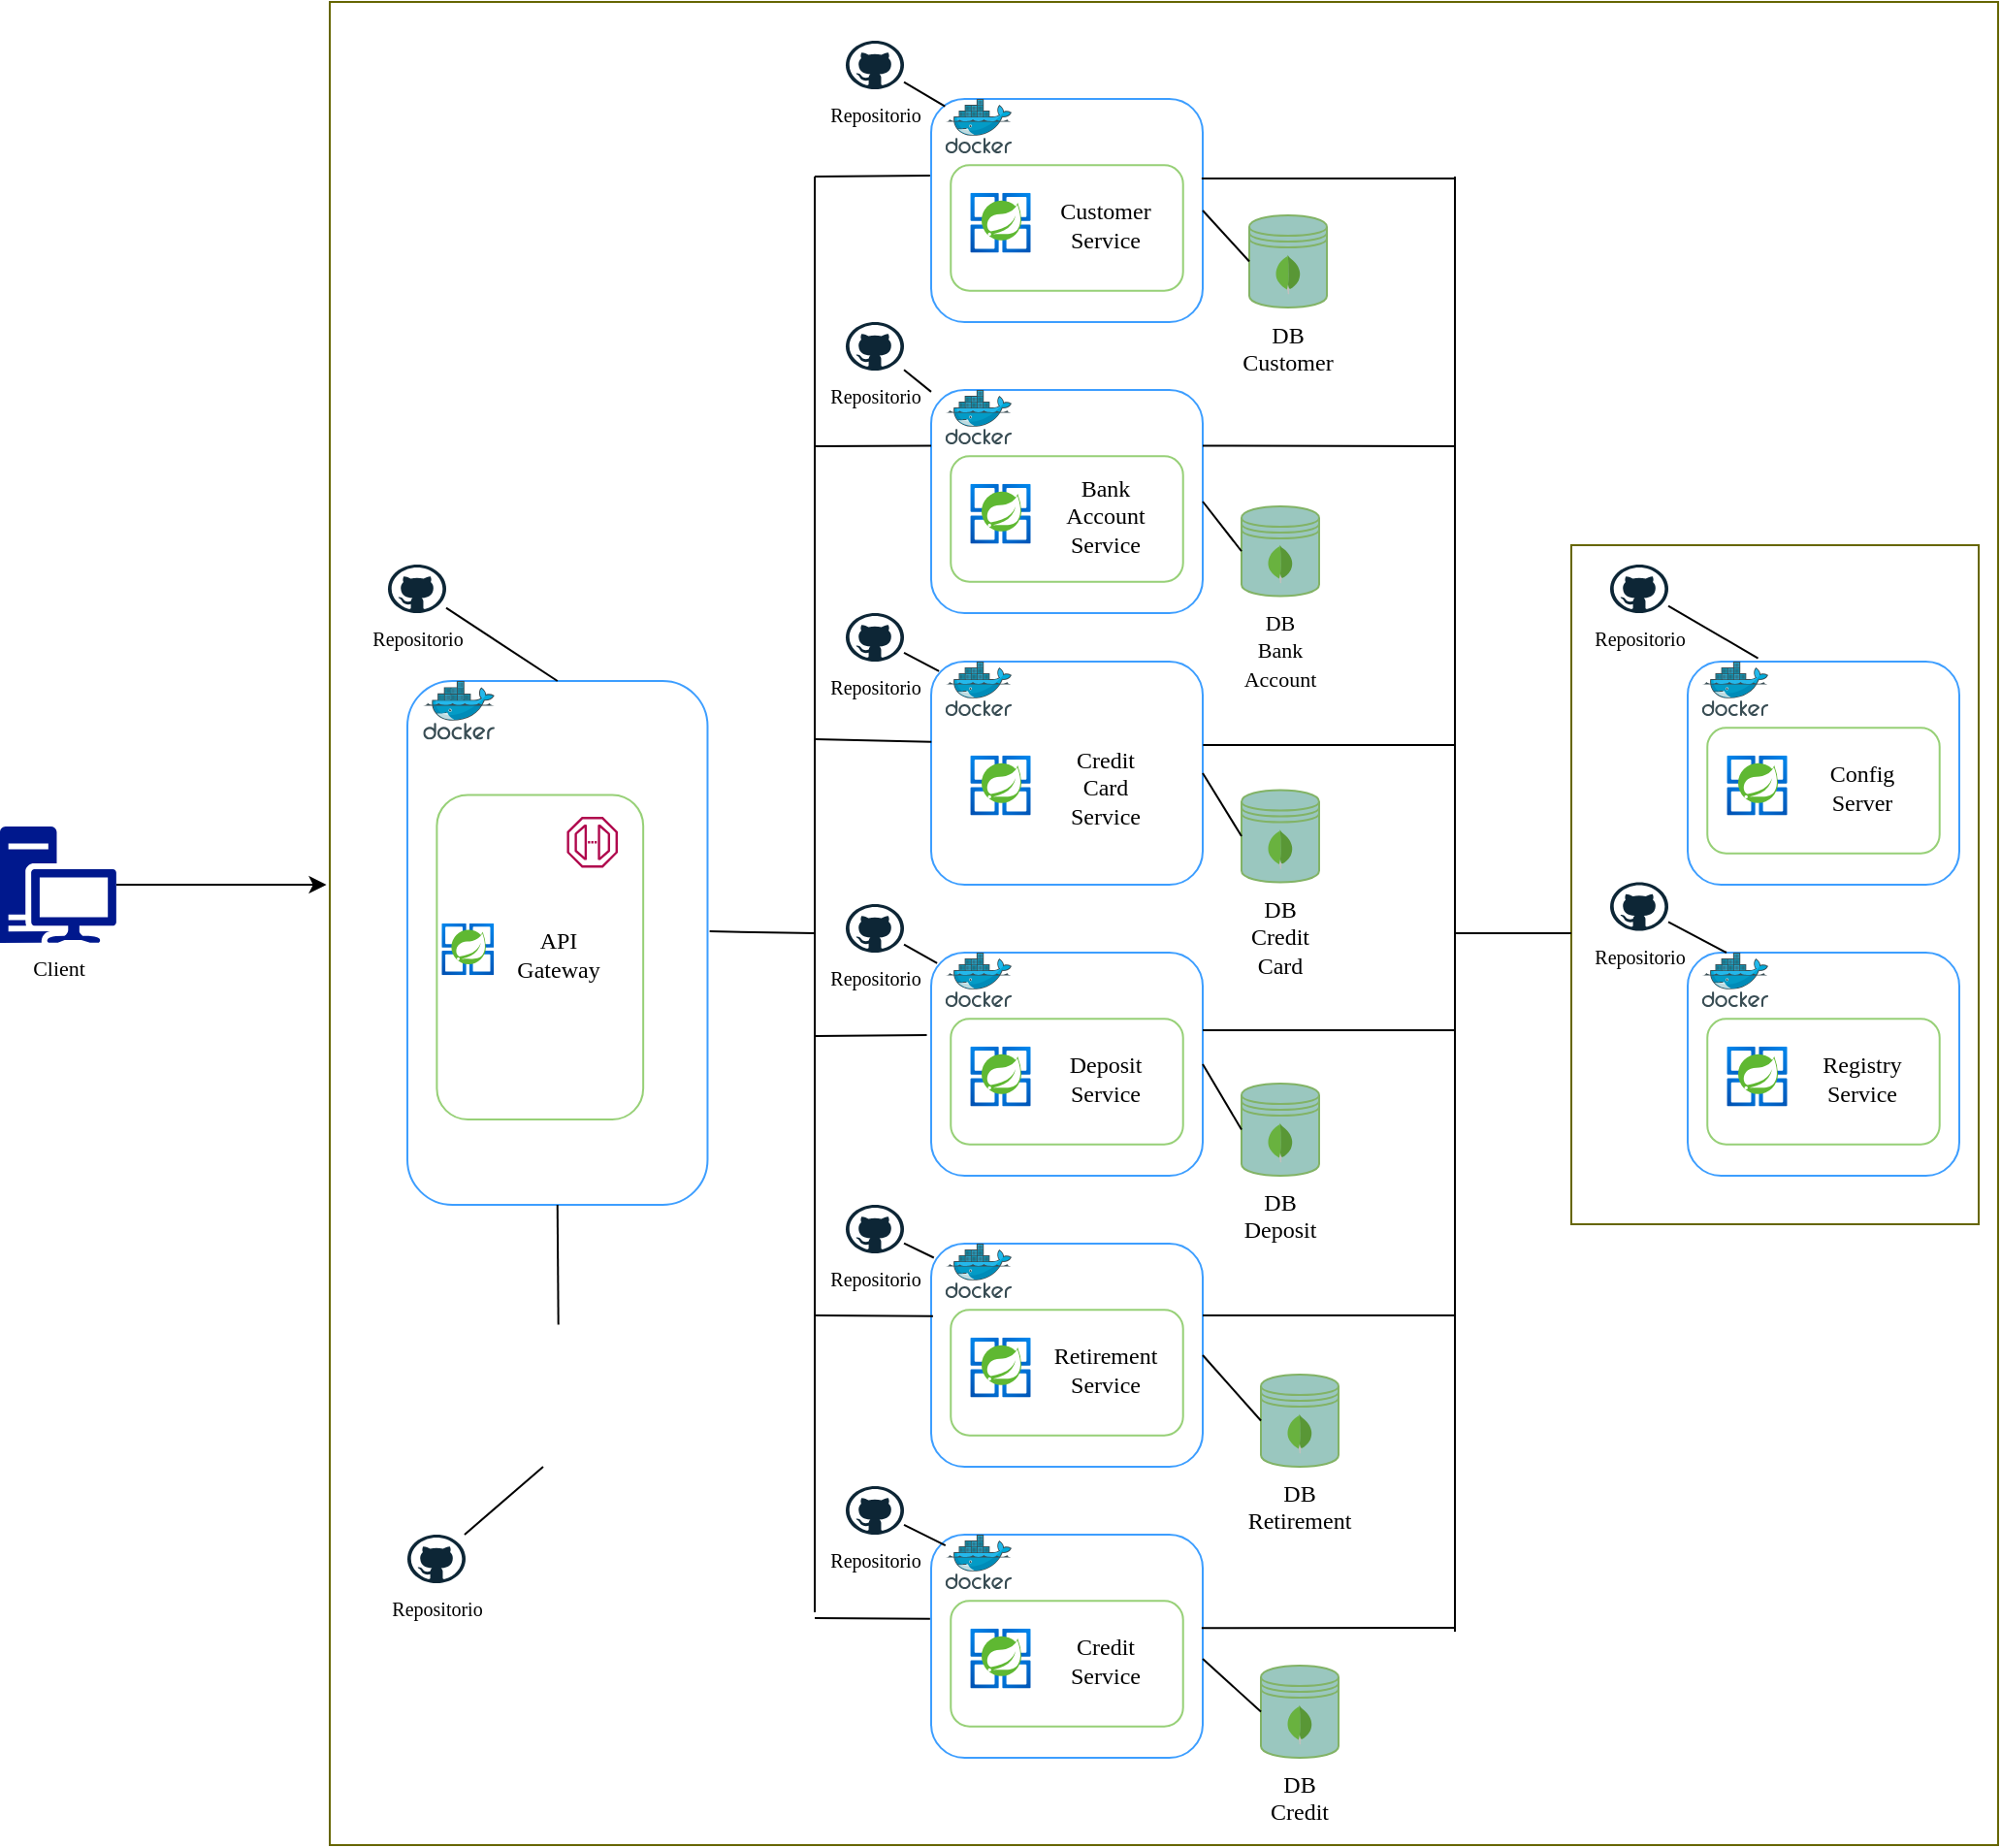 <mxfile version="16.5.5" type="github"><diagram id="h_3x0GqOGN94FNZYykLU" name="ModelProject2"><mxGraphModel dx="1865" dy="579" grid="1" gridSize="10" guides="1" tooltips="1" connect="1" arrows="1" fold="1" page="1" pageScale="1" pageWidth="827" pageHeight="1169" math="0" shadow="0"><root><mxCell id="0"/><mxCell id="1" parent="0"/><mxCell id="_MWGXRN08XBfb8dYo2nQ-177" value="" style="rounded=0;whiteSpace=wrap;html=1;fontFamily=Verdana;fontSize=11;strokeColor=#666600;" parent="1" vertex="1"><mxGeometry x="-490" y="100" width="860" height="950" as="geometry"/></mxCell><mxCell id="_MWGXRN08XBfb8dYo2nQ-175" value="" style="rounded=0;whiteSpace=wrap;html=1;fontFamily=Verdana;fontSize=11;strokeColor=#666600;" parent="1" vertex="1"><mxGeometry x="150" y="380" width="210" height="350" as="geometry"/></mxCell><mxCell id="_MWGXRN08XBfb8dYo2nQ-16" value="" style="group" parent="1" vertex="1" connectable="0"><mxGeometry x="-16" y="210" width="40" height="47.5" as="geometry"/></mxCell><mxCell id="_MWGXRN08XBfb8dYo2nQ-15" value="&lt;font face=&quot;Verdana&quot;&gt;DB Customer&lt;/font&gt;" style="shape=datastore;whiteSpace=wrap;html=1;labelPosition=center;verticalLabelPosition=bottom;align=center;verticalAlign=top;fillColor=#9AC7BF;strokeColor=#82b366;" parent="_MWGXRN08XBfb8dYo2nQ-16" vertex="1"><mxGeometry width="40" height="47.5" as="geometry"/></mxCell><mxCell id="_MWGXRN08XBfb8dYo2nQ-14" value="" style="dashed=0;outlineConnect=0;html=1;align=center;labelPosition=center;verticalLabelPosition=bottom;verticalAlign=top;shape=mxgraph.weblogos.mongodb;fontFamily=Verdana;fontSize=13;strokeColor=#97D077;" parent="_MWGXRN08XBfb8dYo2nQ-16" vertex="1"><mxGeometry x="13.333" y="20.357" width="13.333" height="20.357" as="geometry"/></mxCell><mxCell id="_MWGXRN08XBfb8dYo2nQ-25" value="" style="group" parent="1" vertex="1" connectable="0"><mxGeometry x="-180" y="150" width="140" height="115" as="geometry"/></mxCell><mxCell id="_MWGXRN08XBfb8dYo2nQ-9" value="" style="group" parent="_MWGXRN08XBfb8dYo2nQ-25" vertex="1" connectable="0"><mxGeometry width="140" height="115" as="geometry"/></mxCell><mxCell id="_MWGXRN08XBfb8dYo2nQ-7" value="" style="rounded=1;whiteSpace=wrap;html=1;strokeColor=#3D9EFF;" parent="_MWGXRN08XBfb8dYo2nQ-9" vertex="1"><mxGeometry width="140" height="115" as="geometry"/></mxCell><mxCell id="_MWGXRN08XBfb8dYo2nQ-6" value="" style="sketch=0;aspect=fixed;html=1;points=[];align=center;image;fontSize=12;image=img/lib/mscae/Docker.svg;" parent="_MWGXRN08XBfb8dYo2nQ-9" vertex="1"><mxGeometry x="7.368" width="34.211" height="28.053" as="geometry"/></mxCell><mxCell id="_MWGXRN08XBfb8dYo2nQ-12" value="" style="group" parent="_MWGXRN08XBfb8dYo2nQ-25" vertex="1" connectable="0"><mxGeometry x="10.132" y="34.141" width="119.737" height="64.688" as="geometry"/></mxCell><mxCell id="_MWGXRN08XBfb8dYo2nQ-8" value="" style="rounded=1;whiteSpace=wrap;html=1;strokeColor=#97D077;" parent="_MWGXRN08XBfb8dYo2nQ-12" vertex="1"><mxGeometry width="119.737" height="64.688" as="geometry"/></mxCell><mxCell id="_MWGXRN08XBfb8dYo2nQ-5" value="" style="aspect=fixed;html=1;points=[];align=center;image;fontSize=12;image=img/lib/azure2/compute/Azure_Spring_Cloud.svg;" parent="_MWGXRN08XBfb8dYo2nQ-12" vertex="1"><mxGeometry x="9.211" y="14.246" width="32.842" height="30.913" as="geometry"/></mxCell><mxCell id="_MWGXRN08XBfb8dYo2nQ-10" value="&lt;font style=&quot;font-size: 12px&quot; face=&quot;Verdana&quot;&gt;Customer Service&lt;/font&gt;" style="text;html=1;strokeColor=none;fillColor=none;align=center;verticalAlign=middle;whiteSpace=wrap;rounded=0;" parent="_MWGXRN08XBfb8dYo2nQ-12" vertex="1"><mxGeometry x="53.421" y="17.904" width="51.579" height="25.156" as="geometry"/></mxCell><mxCell id="_MWGXRN08XBfb8dYo2nQ-26" value="" style="group" parent="1" vertex="1" connectable="0"><mxGeometry x="-450" y="450" width="210" height="270" as="geometry"/></mxCell><mxCell id="_MWGXRN08XBfb8dYo2nQ-27" value="" style="group" parent="_MWGXRN08XBfb8dYo2nQ-26" vertex="1" connectable="0"><mxGeometry width="154.737" height="270" as="geometry"/></mxCell><mxCell id="_MWGXRN08XBfb8dYo2nQ-28" value="" style="rounded=1;whiteSpace=wrap;html=1;strokeColor=#3D9EFF;" parent="_MWGXRN08XBfb8dYo2nQ-27" vertex="1"><mxGeometry width="154.737" height="270" as="geometry"/></mxCell><mxCell id="_MWGXRN08XBfb8dYo2nQ-29" value="" style="sketch=0;aspect=fixed;html=1;points=[];align=center;image;fontSize=12;image=img/lib/mscae/Docker.svg;" parent="_MWGXRN08XBfb8dYo2nQ-27" vertex="1"><mxGeometry x="8.144" width="36.842" height="30.211" as="geometry"/></mxCell><mxCell id="_MWGXRN08XBfb8dYo2nQ-30" value="" style="group" parent="_MWGXRN08XBfb8dYo2nQ-26" vertex="1" connectable="0"><mxGeometry x="15.197" y="58.696" width="106.382" height="167.283" as="geometry"/></mxCell><mxCell id="_MWGXRN08XBfb8dYo2nQ-31" value="" style="rounded=1;whiteSpace=wrap;html=1;strokeColor=#97D077;" parent="_MWGXRN08XBfb8dYo2nQ-30" vertex="1"><mxGeometry width="106.382" height="167.283" as="geometry"/></mxCell><mxCell id="_MWGXRN08XBfb8dYo2nQ-32" value="" style="aspect=fixed;html=1;points=[];align=center;image;fontSize=12;image=img/lib/azure2/compute/Azure_Spring_Cloud.svg;" parent="_MWGXRN08XBfb8dYo2nQ-30" vertex="1"><mxGeometry x="1.74" y="66.14" width="28.431" height="26.76" as="geometry"/></mxCell><mxCell id="_MWGXRN08XBfb8dYo2nQ-33" value="&lt;font style=&quot;font-size: 12px&quot; face=&quot;Verdana&quot;&gt;API Gateway&lt;/font&gt;" style="text;html=1;strokeColor=none;fillColor=none;align=center;verticalAlign=middle;whiteSpace=wrap;rounded=0;" parent="_MWGXRN08XBfb8dYo2nQ-30" vertex="1"><mxGeometry x="33.158" y="46.299" width="60.126" height="71.092" as="geometry"/></mxCell><mxCell id="_MWGXRN08XBfb8dYo2nQ-34" value="" style="sketch=0;outlineConnect=0;fontColor=#232F3E;gradientColor=none;fillColor=#B0084D;strokeColor=none;dashed=0;verticalLabelPosition=bottom;verticalAlign=top;align=center;html=1;fontSize=12;fontStyle=0;aspect=fixed;pointerEvents=1;shape=mxgraph.aws4.endpoint;fontFamily=Verdana;" parent="_MWGXRN08XBfb8dYo2nQ-30" vertex="1"><mxGeometry x="67.038" y="11.3" width="26.25" height="26.25" as="geometry"/></mxCell><mxCell id="_MWGXRN08XBfb8dYo2nQ-149" value="" style="endArrow=none;html=1;rounded=0;fontFamily=Verdana;fontSize=12;exitX=1.007;exitY=0.478;exitDx=0;exitDy=0;exitPerimeter=0;" parent="_MWGXRN08XBfb8dYo2nQ-26" source="_MWGXRN08XBfb8dYo2nQ-28" edge="1"><mxGeometry width="50" height="50" relative="1" as="geometry"><mxPoint x="160" y="130" as="sourcePoint"/><mxPoint x="210" y="130" as="targetPoint"/></mxGeometry></mxCell><mxCell id="_MWGXRN08XBfb8dYo2nQ-36" value="" style="group" parent="1" vertex="1" connectable="0"><mxGeometry x="-20" y="360" width="40" height="46.25" as="geometry"/></mxCell><mxCell id="_MWGXRN08XBfb8dYo2nQ-37" value="&lt;font face=&quot;Verdana&quot; style=&quot;font-size: 11px&quot;&gt;DB Bank Account&lt;/font&gt;" style="shape=datastore;whiteSpace=wrap;html=1;labelPosition=center;verticalLabelPosition=bottom;align=center;verticalAlign=top;fillColor=#9AC7BF;strokeColor=#82b366;" parent="_MWGXRN08XBfb8dYo2nQ-36" vertex="1"><mxGeometry width="40" height="46.25" as="geometry"/></mxCell><mxCell id="_MWGXRN08XBfb8dYo2nQ-38" value="" style="dashed=0;outlineConnect=0;html=1;align=center;labelPosition=center;verticalLabelPosition=bottom;verticalAlign=top;shape=mxgraph.weblogos.mongodb;fontFamily=Verdana;fontSize=13;strokeColor=#97D077;" parent="_MWGXRN08XBfb8dYo2nQ-36" vertex="1"><mxGeometry x="13.333" y="19.821" width="13.333" height="19.821" as="geometry"/></mxCell><mxCell id="_MWGXRN08XBfb8dYo2nQ-39" value="" style="group" parent="1" vertex="1" connectable="0"><mxGeometry x="-180" y="300" width="140" height="115" as="geometry"/></mxCell><mxCell id="_MWGXRN08XBfb8dYo2nQ-40" value="" style="group" parent="_MWGXRN08XBfb8dYo2nQ-39" vertex="1" connectable="0"><mxGeometry width="140" height="115" as="geometry"/></mxCell><mxCell id="_MWGXRN08XBfb8dYo2nQ-41" value="" style="rounded=1;whiteSpace=wrap;html=1;strokeColor=#3D9EFF;" parent="_MWGXRN08XBfb8dYo2nQ-40" vertex="1"><mxGeometry width="140" height="115" as="geometry"/></mxCell><mxCell id="_MWGXRN08XBfb8dYo2nQ-42" value="" style="sketch=0;aspect=fixed;html=1;points=[];align=center;image;fontSize=12;image=img/lib/mscae/Docker.svg;" parent="_MWGXRN08XBfb8dYo2nQ-40" vertex="1"><mxGeometry x="7.368" width="34.211" height="28.053" as="geometry"/></mxCell><mxCell id="_MWGXRN08XBfb8dYo2nQ-43" value="" style="group" parent="_MWGXRN08XBfb8dYo2nQ-39" vertex="1" connectable="0"><mxGeometry x="10.132" y="34.141" width="119.737" height="64.688" as="geometry"/></mxCell><mxCell id="_MWGXRN08XBfb8dYo2nQ-44" value="" style="rounded=1;whiteSpace=wrap;html=1;strokeColor=#97D077;" parent="_MWGXRN08XBfb8dYo2nQ-43" vertex="1"><mxGeometry width="119.737" height="64.688" as="geometry"/></mxCell><mxCell id="_MWGXRN08XBfb8dYo2nQ-45" value="" style="aspect=fixed;html=1;points=[];align=center;image;fontSize=12;image=img/lib/azure2/compute/Azure_Spring_Cloud.svg;" parent="_MWGXRN08XBfb8dYo2nQ-43" vertex="1"><mxGeometry x="9.211" y="14.246" width="32.842" height="30.913" as="geometry"/></mxCell><mxCell id="_MWGXRN08XBfb8dYo2nQ-46" value="&lt;font style=&quot;font-size: 12px&quot; face=&quot;Verdana&quot;&gt;Bank Account Service&lt;/font&gt;" style="text;html=1;strokeColor=none;fillColor=none;align=center;verticalAlign=middle;whiteSpace=wrap;rounded=0;" parent="_MWGXRN08XBfb8dYo2nQ-43" vertex="1"><mxGeometry x="53.421" y="17.904" width="51.579" height="25.156" as="geometry"/></mxCell><mxCell id="_MWGXRN08XBfb8dYo2nQ-71" value="" style="group" parent="1" vertex="1" connectable="0"><mxGeometry x="-20" y="506.25" width="40" height="47.5" as="geometry"/></mxCell><mxCell id="_MWGXRN08XBfb8dYo2nQ-72" value="&lt;font face=&quot;Verdana&quot;&gt;DB Credit Card&lt;/font&gt;" style="shape=datastore;whiteSpace=wrap;html=1;labelPosition=center;verticalLabelPosition=bottom;align=center;verticalAlign=top;fillColor=#9AC7BF;strokeColor=#82b366;" parent="_MWGXRN08XBfb8dYo2nQ-71" vertex="1"><mxGeometry width="40" height="47.5" as="geometry"/></mxCell><mxCell id="_MWGXRN08XBfb8dYo2nQ-73" value="" style="dashed=0;outlineConnect=0;html=1;align=center;labelPosition=center;verticalLabelPosition=bottom;verticalAlign=top;shape=mxgraph.weblogos.mongodb;fontFamily=Verdana;fontSize=13;strokeColor=#97D077;" parent="_MWGXRN08XBfb8dYo2nQ-71" vertex="1"><mxGeometry x="13.333" y="20.357" width="13.333" height="20.357" as="geometry"/></mxCell><mxCell id="_MWGXRN08XBfb8dYo2nQ-74" value="" style="group" parent="1" vertex="1" connectable="0"><mxGeometry x="-180" y="440" width="140" height="115" as="geometry"/></mxCell><mxCell id="_MWGXRN08XBfb8dYo2nQ-75" value="" style="group" parent="_MWGXRN08XBfb8dYo2nQ-74" vertex="1" connectable="0"><mxGeometry width="140" height="115" as="geometry"/></mxCell><mxCell id="_MWGXRN08XBfb8dYo2nQ-76" value="" style="rounded=1;whiteSpace=wrap;html=1;strokeColor=#3D9EFF;" parent="_MWGXRN08XBfb8dYo2nQ-75" vertex="1"><mxGeometry width="140" height="115" as="geometry"/></mxCell><mxCell id="_MWGXRN08XBfb8dYo2nQ-77" value="" style="sketch=0;aspect=fixed;html=1;points=[];align=center;image;fontSize=12;image=img/lib/mscae/Docker.svg;" parent="_MWGXRN08XBfb8dYo2nQ-75" vertex="1"><mxGeometry x="7.368" width="34.211" height="28.053" as="geometry"/></mxCell><mxCell id="_MWGXRN08XBfb8dYo2nQ-78" value="" style="group" parent="_MWGXRN08XBfb8dYo2nQ-74" vertex="1" connectable="0"><mxGeometry x="10.132" y="34.141" width="119.737" height="64.688" as="geometry"/></mxCell><mxCell id="_MWGXRN08XBfb8dYo2nQ-80" value="" style="aspect=fixed;html=1;points=[];align=center;image;fontSize=12;image=img/lib/azure2/compute/Azure_Spring_Cloud.svg;" parent="_MWGXRN08XBfb8dYo2nQ-78" vertex="1"><mxGeometry x="9.211" y="14.246" width="32.842" height="30.913" as="geometry"/></mxCell><mxCell id="_MWGXRN08XBfb8dYo2nQ-81" value="&lt;font style=&quot;font-size: 12px&quot; face=&quot;Verdana&quot;&gt;Credit Card Service&lt;/font&gt;" style="text;html=1;strokeColor=none;fillColor=none;align=center;verticalAlign=middle;whiteSpace=wrap;rounded=0;" parent="_MWGXRN08XBfb8dYo2nQ-78" vertex="1"><mxGeometry x="53.421" y="17.904" width="51.579" height="25.156" as="geometry"/></mxCell><mxCell id="_MWGXRN08XBfb8dYo2nQ-83" value="" style="group" parent="1" vertex="1" connectable="0"><mxGeometry x="-20" y="657.5" width="40" height="47.5" as="geometry"/></mxCell><mxCell id="_MWGXRN08XBfb8dYo2nQ-84" value="&lt;font face=&quot;Verdana&quot;&gt;DB Deposit&lt;/font&gt;" style="shape=datastore;whiteSpace=wrap;html=1;labelPosition=center;verticalLabelPosition=bottom;align=center;verticalAlign=top;fillColor=#9AC7BF;strokeColor=#82b366;" parent="_MWGXRN08XBfb8dYo2nQ-83" vertex="1"><mxGeometry width="40" height="47.5" as="geometry"/></mxCell><mxCell id="_MWGXRN08XBfb8dYo2nQ-85" value="" style="dashed=0;outlineConnect=0;html=1;align=center;labelPosition=center;verticalLabelPosition=bottom;verticalAlign=top;shape=mxgraph.weblogos.mongodb;fontFamily=Verdana;fontSize=13;strokeColor=#97D077;" parent="_MWGXRN08XBfb8dYo2nQ-83" vertex="1"><mxGeometry x="13.333" y="20.357" width="13.333" height="20.357" as="geometry"/></mxCell><mxCell id="_MWGXRN08XBfb8dYo2nQ-86" value="" style="group" parent="1" vertex="1" connectable="0"><mxGeometry x="-180" y="590" width="140" height="115" as="geometry"/></mxCell><mxCell id="_MWGXRN08XBfb8dYo2nQ-87" value="" style="group" parent="_MWGXRN08XBfb8dYo2nQ-86" vertex="1" connectable="0"><mxGeometry width="140" height="115" as="geometry"/></mxCell><mxCell id="_MWGXRN08XBfb8dYo2nQ-88" value="" style="rounded=1;whiteSpace=wrap;html=1;strokeColor=#3D9EFF;" parent="_MWGXRN08XBfb8dYo2nQ-87" vertex="1"><mxGeometry width="140" height="115" as="geometry"/></mxCell><mxCell id="_MWGXRN08XBfb8dYo2nQ-89" value="" style="sketch=0;aspect=fixed;html=1;points=[];align=center;image;fontSize=12;image=img/lib/mscae/Docker.svg;" parent="_MWGXRN08XBfb8dYo2nQ-87" vertex="1"><mxGeometry x="7.368" width="34.211" height="28.053" as="geometry"/></mxCell><mxCell id="_MWGXRN08XBfb8dYo2nQ-90" value="" style="group" parent="_MWGXRN08XBfb8dYo2nQ-86" vertex="1" connectable="0"><mxGeometry x="10.132" y="34.141" width="119.737" height="64.688" as="geometry"/></mxCell><mxCell id="_MWGXRN08XBfb8dYo2nQ-91" value="" style="rounded=1;whiteSpace=wrap;html=1;strokeColor=#97D077;" parent="_MWGXRN08XBfb8dYo2nQ-90" vertex="1"><mxGeometry width="119.737" height="64.688" as="geometry"/></mxCell><mxCell id="_MWGXRN08XBfb8dYo2nQ-92" value="" style="aspect=fixed;html=1;points=[];align=center;image;fontSize=12;image=img/lib/azure2/compute/Azure_Spring_Cloud.svg;" parent="_MWGXRN08XBfb8dYo2nQ-90" vertex="1"><mxGeometry x="9.211" y="14.246" width="32.842" height="30.913" as="geometry"/></mxCell><mxCell id="_MWGXRN08XBfb8dYo2nQ-93" value="&lt;font style=&quot;font-size: 12px&quot; face=&quot;Verdana&quot;&gt;Deposit Service&lt;/font&gt;" style="text;html=1;strokeColor=none;fillColor=none;align=center;verticalAlign=middle;whiteSpace=wrap;rounded=0;" parent="_MWGXRN08XBfb8dYo2nQ-90" vertex="1"><mxGeometry x="53.421" y="17.904" width="51.579" height="25.156" as="geometry"/></mxCell><mxCell id="_MWGXRN08XBfb8dYo2nQ-95" value="" style="group" parent="1" vertex="1" connectable="0"><mxGeometry x="-10" y="807.5" width="40" height="47.5" as="geometry"/></mxCell><mxCell id="_MWGXRN08XBfb8dYo2nQ-96" value="&lt;font face=&quot;Verdana&quot;&gt;DB Retirement&lt;/font&gt;" style="shape=datastore;whiteSpace=wrap;html=1;labelPosition=center;verticalLabelPosition=bottom;align=center;verticalAlign=top;fillColor=#9AC7BF;strokeColor=#82b366;" parent="_MWGXRN08XBfb8dYo2nQ-95" vertex="1"><mxGeometry width="40" height="47.5" as="geometry"/></mxCell><mxCell id="_MWGXRN08XBfb8dYo2nQ-97" value="" style="dashed=0;outlineConnect=0;html=1;align=center;labelPosition=center;verticalLabelPosition=bottom;verticalAlign=top;shape=mxgraph.weblogos.mongodb;fontFamily=Verdana;fontSize=13;strokeColor=#97D077;" parent="_MWGXRN08XBfb8dYo2nQ-95" vertex="1"><mxGeometry x="13.333" y="20.357" width="13.333" height="20.357" as="geometry"/></mxCell><mxCell id="_MWGXRN08XBfb8dYo2nQ-98" value="" style="group" parent="1" vertex="1" connectable="0"><mxGeometry x="-180" y="740" width="140" height="115" as="geometry"/></mxCell><mxCell id="_MWGXRN08XBfb8dYo2nQ-99" value="" style="group" parent="_MWGXRN08XBfb8dYo2nQ-98" vertex="1" connectable="0"><mxGeometry width="140" height="115" as="geometry"/></mxCell><mxCell id="_MWGXRN08XBfb8dYo2nQ-100" value="" style="rounded=1;whiteSpace=wrap;html=1;strokeColor=#3D9EFF;" parent="_MWGXRN08XBfb8dYo2nQ-99" vertex="1"><mxGeometry width="140" height="115" as="geometry"/></mxCell><mxCell id="_MWGXRN08XBfb8dYo2nQ-101" value="" style="sketch=0;aspect=fixed;html=1;points=[];align=center;image;fontSize=12;image=img/lib/mscae/Docker.svg;" parent="_MWGXRN08XBfb8dYo2nQ-99" vertex="1"><mxGeometry x="7.368" width="34.211" height="28.053" as="geometry"/></mxCell><mxCell id="_MWGXRN08XBfb8dYo2nQ-102" value="" style="group" parent="_MWGXRN08XBfb8dYo2nQ-98" vertex="1" connectable="0"><mxGeometry x="10.132" y="34.141" width="119.737" height="64.688" as="geometry"/></mxCell><mxCell id="_MWGXRN08XBfb8dYo2nQ-103" value="" style="rounded=1;whiteSpace=wrap;html=1;strokeColor=#97D077;" parent="_MWGXRN08XBfb8dYo2nQ-102" vertex="1"><mxGeometry width="119.737" height="64.688" as="geometry"/></mxCell><mxCell id="_MWGXRN08XBfb8dYo2nQ-104" value="" style="aspect=fixed;html=1;points=[];align=center;image;fontSize=12;image=img/lib/azure2/compute/Azure_Spring_Cloud.svg;" parent="_MWGXRN08XBfb8dYo2nQ-102" vertex="1"><mxGeometry x="9.211" y="14.246" width="32.842" height="30.913" as="geometry"/></mxCell><mxCell id="_MWGXRN08XBfb8dYo2nQ-105" value="&lt;font style=&quot;font-size: 12px&quot; face=&quot;Verdana&quot;&gt;Retirement Service&lt;/font&gt;" style="text;html=1;strokeColor=none;fillColor=none;align=center;verticalAlign=middle;whiteSpace=wrap;rounded=0;" parent="_MWGXRN08XBfb8dYo2nQ-102" vertex="1"><mxGeometry x="53.421" y="17.904" width="51.579" height="25.156" as="geometry"/></mxCell><mxCell id="_MWGXRN08XBfb8dYo2nQ-107" value="" style="group" parent="1" vertex="1" connectable="0"><mxGeometry x="-10" y="957.5" width="40" height="47.5" as="geometry"/></mxCell><mxCell id="_MWGXRN08XBfb8dYo2nQ-108" value="&lt;font face=&quot;Verdana&quot;&gt;DB Credit&lt;/font&gt;" style="shape=datastore;whiteSpace=wrap;html=1;labelPosition=center;verticalLabelPosition=bottom;align=center;verticalAlign=top;fillColor=#9AC7BF;strokeColor=#82b366;" parent="_MWGXRN08XBfb8dYo2nQ-107" vertex="1"><mxGeometry width="40" height="47.5" as="geometry"/></mxCell><mxCell id="_MWGXRN08XBfb8dYo2nQ-109" value="" style="dashed=0;outlineConnect=0;html=1;align=center;labelPosition=center;verticalLabelPosition=bottom;verticalAlign=top;shape=mxgraph.weblogos.mongodb;fontFamily=Verdana;fontSize=13;strokeColor=#97D077;" parent="_MWGXRN08XBfb8dYo2nQ-107" vertex="1"><mxGeometry x="13.333" y="20.357" width="13.333" height="20.357" as="geometry"/></mxCell><mxCell id="_MWGXRN08XBfb8dYo2nQ-110" value="" style="group" parent="1" vertex="1" connectable="0"><mxGeometry x="-180" y="890" width="140" height="115" as="geometry"/></mxCell><mxCell id="_MWGXRN08XBfb8dYo2nQ-111" value="" style="group" parent="_MWGXRN08XBfb8dYo2nQ-110" vertex="1" connectable="0"><mxGeometry width="140" height="115" as="geometry"/></mxCell><mxCell id="_MWGXRN08XBfb8dYo2nQ-112" value="" style="rounded=1;whiteSpace=wrap;html=1;strokeColor=#3D9EFF;" parent="_MWGXRN08XBfb8dYo2nQ-111" vertex="1"><mxGeometry width="140" height="115" as="geometry"/></mxCell><mxCell id="_MWGXRN08XBfb8dYo2nQ-113" value="" style="sketch=0;aspect=fixed;html=1;points=[];align=center;image;fontSize=12;image=img/lib/mscae/Docker.svg;" parent="_MWGXRN08XBfb8dYo2nQ-111" vertex="1"><mxGeometry x="7.368" width="34.211" height="28.053" as="geometry"/></mxCell><mxCell id="_MWGXRN08XBfb8dYo2nQ-114" value="" style="group" parent="_MWGXRN08XBfb8dYo2nQ-110" vertex="1" connectable="0"><mxGeometry x="10.132" y="34.141" width="119.737" height="64.688" as="geometry"/></mxCell><mxCell id="_MWGXRN08XBfb8dYo2nQ-115" value="" style="rounded=1;whiteSpace=wrap;html=1;strokeColor=#97D077;" parent="_MWGXRN08XBfb8dYo2nQ-114" vertex="1"><mxGeometry width="119.737" height="64.688" as="geometry"/></mxCell><mxCell id="_MWGXRN08XBfb8dYo2nQ-116" value="" style="aspect=fixed;html=1;points=[];align=center;image;fontSize=12;image=img/lib/azure2/compute/Azure_Spring_Cloud.svg;" parent="_MWGXRN08XBfb8dYo2nQ-114" vertex="1"><mxGeometry x="9.211" y="14.246" width="32.842" height="30.913" as="geometry"/></mxCell><mxCell id="_MWGXRN08XBfb8dYo2nQ-117" value="&lt;font style=&quot;font-size: 12px&quot; face=&quot;Verdana&quot;&gt;Credit Service&lt;/font&gt;" style="text;html=1;strokeColor=none;fillColor=none;align=center;verticalAlign=middle;whiteSpace=wrap;rounded=0;" parent="_MWGXRN08XBfb8dYo2nQ-114" vertex="1"><mxGeometry x="53.421" y="17.904" width="51.579" height="25.156" as="geometry"/></mxCell><mxCell id="_MWGXRN08XBfb8dYo2nQ-124" value="" style="endArrow=none;html=1;rounded=0;fontFamily=Verdana;fontSize=12;" parent="1" edge="1"><mxGeometry width="50" height="50" relative="1" as="geometry"><mxPoint x="-240" y="930" as="sourcePoint"/><mxPoint x="-240" y="190" as="targetPoint"/></mxGeometry></mxCell><mxCell id="_MWGXRN08XBfb8dYo2nQ-137" value="" style="endArrow=none;html=1;rounded=0;fontFamily=Verdana;fontSize=12;exitX=1;exitY=0.5;exitDx=0;exitDy=0;entryX=0;entryY=0.5;entryDx=0;entryDy=0;" parent="1" source="_MWGXRN08XBfb8dYo2nQ-7" target="_MWGXRN08XBfb8dYo2nQ-15" edge="1"><mxGeometry width="50" height="50" relative="1" as="geometry"><mxPoint x="130" y="320" as="sourcePoint"/><mxPoint x="180" y="270" as="targetPoint"/></mxGeometry></mxCell><mxCell id="_MWGXRN08XBfb8dYo2nQ-138" value="" style="endArrow=none;html=1;rounded=0;fontFamily=Verdana;fontSize=12;exitX=1;exitY=0.5;exitDx=0;exitDy=0;entryX=0;entryY=0.5;entryDx=0;entryDy=0;" parent="1" source="_MWGXRN08XBfb8dYo2nQ-41" target="_MWGXRN08XBfb8dYo2nQ-37" edge="1"><mxGeometry width="50" height="50" relative="1" as="geometry"><mxPoint x="90" y="430" as="sourcePoint"/><mxPoint x="140" y="380" as="targetPoint"/></mxGeometry></mxCell><mxCell id="_MWGXRN08XBfb8dYo2nQ-139" value="" style="endArrow=none;html=1;rounded=0;fontFamily=Verdana;fontSize=12;exitX=1;exitY=0.5;exitDx=0;exitDy=0;entryX=0;entryY=0.5;entryDx=0;entryDy=0;" parent="1" source="_MWGXRN08XBfb8dYo2nQ-76" target="_MWGXRN08XBfb8dYo2nQ-72" edge="1"><mxGeometry width="50" height="50" relative="1" as="geometry"><mxPoint x="-40" y="610" as="sourcePoint"/><mxPoint x="10" y="560" as="targetPoint"/></mxGeometry></mxCell><mxCell id="_MWGXRN08XBfb8dYo2nQ-140" value="" style="endArrow=none;html=1;rounded=0;fontFamily=Verdana;fontSize=12;exitX=1;exitY=0.5;exitDx=0;exitDy=0;entryX=0;entryY=0.5;entryDx=0;entryDy=0;" parent="1" source="_MWGXRN08XBfb8dYo2nQ-88" target="_MWGXRN08XBfb8dYo2nQ-84" edge="1"><mxGeometry width="50" height="50" relative="1" as="geometry"><mxPoint x="110" y="740" as="sourcePoint"/><mxPoint x="160" y="690" as="targetPoint"/></mxGeometry></mxCell><mxCell id="_MWGXRN08XBfb8dYo2nQ-141" value="" style="endArrow=none;html=1;rounded=0;fontFamily=Verdana;fontSize=12;exitX=1;exitY=0.5;exitDx=0;exitDy=0;entryX=0;entryY=0.5;entryDx=0;entryDy=0;" parent="1" source="_MWGXRN08XBfb8dYo2nQ-100" target="_MWGXRN08XBfb8dYo2nQ-96" edge="1"><mxGeometry width="50" height="50" relative="1" as="geometry"><mxPoint x="60" y="830" as="sourcePoint"/><mxPoint x="110" y="780" as="targetPoint"/></mxGeometry></mxCell><mxCell id="_MWGXRN08XBfb8dYo2nQ-142" value="" style="endArrow=none;html=1;rounded=0;fontFamily=Verdana;fontSize=12;entryX=0;entryY=0.5;entryDx=0;entryDy=0;" parent="1" target="_MWGXRN08XBfb8dYo2nQ-108" edge="1"><mxGeometry width="50" height="50" relative="1" as="geometry"><mxPoint x="-40" y="954" as="sourcePoint"/><mxPoint y="1030" as="targetPoint"/></mxGeometry></mxCell><mxCell id="_MWGXRN08XBfb8dYo2nQ-143" value="" style="endArrow=none;html=1;rounded=0;fontFamily=Verdana;fontSize=12;entryX=-0.004;entryY=0.377;entryDx=0;entryDy=0;entryPerimeter=0;" parent="1" target="_MWGXRN08XBfb8dYo2nQ-112" edge="1"><mxGeometry width="50" height="50" relative="1" as="geometry"><mxPoint x="-240" y="933" as="sourcePoint"/><mxPoint x="-200" y="1000" as="targetPoint"/></mxGeometry></mxCell><mxCell id="_MWGXRN08XBfb8dYo2nQ-144" value="" style="endArrow=none;html=1;rounded=0;fontFamily=Verdana;fontSize=12;entryX=0.007;entryY=0.325;entryDx=0;entryDy=0;entryPerimeter=0;" parent="1" target="_MWGXRN08XBfb8dYo2nQ-100" edge="1"><mxGeometry width="50" height="50" relative="1" as="geometry"><mxPoint x="-240" y="777" as="sourcePoint"/><mxPoint x="-170" y="810" as="targetPoint"/></mxGeometry></mxCell><mxCell id="_MWGXRN08XBfb8dYo2nQ-145" value="" style="endArrow=none;html=1;rounded=0;fontFamily=Verdana;fontSize=12;entryX=-0.016;entryY=0.37;entryDx=0;entryDy=0;entryPerimeter=0;" parent="1" target="_MWGXRN08XBfb8dYo2nQ-88" edge="1"><mxGeometry width="50" height="50" relative="1" as="geometry"><mxPoint x="-240" y="633" as="sourcePoint"/><mxPoint x="-180" y="660" as="targetPoint"/></mxGeometry></mxCell><mxCell id="_MWGXRN08XBfb8dYo2nQ-146" value="" style="endArrow=none;html=1;rounded=0;fontFamily=Verdana;fontSize=12;entryX=0.001;entryY=0.36;entryDx=0;entryDy=0;entryPerimeter=0;" parent="1" target="_MWGXRN08XBfb8dYo2nQ-76" edge="1"><mxGeometry width="50" height="50" relative="1" as="geometry"><mxPoint x="-240" y="480" as="sourcePoint"/><mxPoint x="-180" y="500" as="targetPoint"/></mxGeometry></mxCell><mxCell id="_MWGXRN08XBfb8dYo2nQ-147" value="" style="endArrow=none;html=1;rounded=0;fontFamily=Verdana;fontSize=12;entryX=0;entryY=0.25;entryDx=0;entryDy=0;" parent="1" target="_MWGXRN08XBfb8dYo2nQ-41" edge="1"><mxGeometry width="50" height="50" relative="1" as="geometry"><mxPoint x="-240" y="329" as="sourcePoint"/><mxPoint x="-190" y="360" as="targetPoint"/></mxGeometry></mxCell><mxCell id="_MWGXRN08XBfb8dYo2nQ-148" value="" style="endArrow=none;html=1;rounded=0;fontFamily=Verdana;fontSize=12;entryX=-0.004;entryY=0.343;entryDx=0;entryDy=0;entryPerimeter=0;" parent="1" target="_MWGXRN08XBfb8dYo2nQ-7" edge="1"><mxGeometry width="50" height="50" relative="1" as="geometry"><mxPoint x="-240" y="190" as="sourcePoint"/><mxPoint x="-180" y="170" as="targetPoint"/></mxGeometry></mxCell><mxCell id="_MWGXRN08XBfb8dYo2nQ-150" value="" style="endArrow=none;html=1;rounded=0;fontFamily=Verdana;fontSize=12;exitX=0.996;exitY=0.357;exitDx=0;exitDy=0;exitPerimeter=0;" parent="1" source="_MWGXRN08XBfb8dYo2nQ-7" edge="1"><mxGeometry width="50" height="50" relative="1" as="geometry"><mxPoint x="-40" y="180" as="sourcePoint"/><mxPoint x="90" y="191" as="targetPoint"/></mxGeometry></mxCell><mxCell id="_MWGXRN08XBfb8dYo2nQ-151" value="" style="endArrow=none;html=1;rounded=0;fontFamily=Verdana;fontSize=12;" parent="1" edge="1"><mxGeometry width="50" height="50" relative="1" as="geometry"><mxPoint x="90" y="580" as="sourcePoint"/><mxPoint x="150" y="580" as="targetPoint"/></mxGeometry></mxCell><mxCell id="_MWGXRN08XBfb8dYo2nQ-152" value="" style="endArrow=none;html=1;rounded=0;fontFamily=Verdana;fontSize=12;" parent="1" edge="1"><mxGeometry width="50" height="50" relative="1" as="geometry"><mxPoint x="90" y="190" as="sourcePoint"/><mxPoint x="90" y="940" as="targetPoint"/></mxGeometry></mxCell><mxCell id="_MWGXRN08XBfb8dYo2nQ-153" value="" style="endArrow=none;html=1;rounded=0;fontFamily=Verdana;fontSize=12;exitX=0.996;exitY=0.419;exitDx=0;exitDy=0;exitPerimeter=0;" parent="1" source="_MWGXRN08XBfb8dYo2nQ-112" edge="1"><mxGeometry width="50" height="50" relative="1" as="geometry"><mxPoint x="-40" y="950" as="sourcePoint"/><mxPoint x="90" y="938" as="targetPoint"/></mxGeometry></mxCell><mxCell id="_MWGXRN08XBfb8dYo2nQ-154" value="" style="endArrow=none;html=1;rounded=0;fontFamily=Verdana;fontSize=12;exitX=1;exitY=0.25;exitDx=0;exitDy=0;" parent="1" source="_MWGXRN08XBfb8dYo2nQ-41" edge="1"><mxGeometry width="50" height="50" relative="1" as="geometry"><mxPoint x="10" y="350" as="sourcePoint"/><mxPoint x="90" y="329" as="targetPoint"/></mxGeometry></mxCell><mxCell id="_MWGXRN08XBfb8dYo2nQ-155" value="" style="endArrow=none;html=1;rounded=0;fontFamily=Verdana;fontSize=12;exitX=1.001;exitY=0.374;exitDx=0;exitDy=0;exitPerimeter=0;" parent="1" source="_MWGXRN08XBfb8dYo2nQ-76" edge="1"><mxGeometry width="50" height="50" relative="1" as="geometry"><mxPoint x="-230" y="510" as="sourcePoint"/><mxPoint x="90" y="483" as="targetPoint"/></mxGeometry></mxCell><mxCell id="_MWGXRN08XBfb8dYo2nQ-156" value="" style="endArrow=none;html=1;rounded=0;fontFamily=Verdana;fontSize=12;" parent="1" edge="1"><mxGeometry width="50" height="50" relative="1" as="geometry"><mxPoint x="-40" y="630" as="sourcePoint"/><mxPoint x="90" y="630" as="targetPoint"/></mxGeometry></mxCell><mxCell id="_MWGXRN08XBfb8dYo2nQ-157" value="" style="endArrow=none;html=1;rounded=0;fontFamily=Verdana;fontSize=12;" parent="1" edge="1"><mxGeometry width="50" height="50" relative="1" as="geometry"><mxPoint x="-40" y="777" as="sourcePoint"/><mxPoint x="90" y="777" as="targetPoint"/></mxGeometry></mxCell><mxCell id="_MWGXRN08XBfb8dYo2nQ-158" value="" style="group" parent="1" vertex="1" connectable="0"><mxGeometry x="210" y="440" width="140" height="115" as="geometry"/></mxCell><mxCell id="_MWGXRN08XBfb8dYo2nQ-159" value="" style="group" parent="_MWGXRN08XBfb8dYo2nQ-158" vertex="1" connectable="0"><mxGeometry width="140" height="115" as="geometry"/></mxCell><mxCell id="_MWGXRN08XBfb8dYo2nQ-160" value="" style="rounded=1;whiteSpace=wrap;html=1;strokeColor=#3D9EFF;" parent="_MWGXRN08XBfb8dYo2nQ-159" vertex="1"><mxGeometry width="140" height="115" as="geometry"/></mxCell><mxCell id="_MWGXRN08XBfb8dYo2nQ-161" value="" style="sketch=0;aspect=fixed;html=1;points=[];align=center;image;fontSize=12;image=img/lib/mscae/Docker.svg;" parent="_MWGXRN08XBfb8dYo2nQ-159" vertex="1"><mxGeometry x="7.368" width="34.211" height="28.053" as="geometry"/></mxCell><mxCell id="_MWGXRN08XBfb8dYo2nQ-162" value="" style="group" parent="_MWGXRN08XBfb8dYo2nQ-158" vertex="1" connectable="0"><mxGeometry x="10.132" y="34.141" width="119.737" height="64.688" as="geometry"/></mxCell><mxCell id="_MWGXRN08XBfb8dYo2nQ-163" value="" style="rounded=1;whiteSpace=wrap;html=1;strokeColor=#97D077;" parent="_MWGXRN08XBfb8dYo2nQ-162" vertex="1"><mxGeometry width="119.737" height="64.688" as="geometry"/></mxCell><mxCell id="_MWGXRN08XBfb8dYo2nQ-164" value="" style="aspect=fixed;html=1;points=[];align=center;image;fontSize=12;image=img/lib/azure2/compute/Azure_Spring_Cloud.svg;" parent="_MWGXRN08XBfb8dYo2nQ-162" vertex="1"><mxGeometry x="9.211" y="14.246" width="32.842" height="30.913" as="geometry"/></mxCell><mxCell id="_MWGXRN08XBfb8dYo2nQ-165" value="&lt;font style=&quot;font-size: 12px&quot; face=&quot;Verdana&quot;&gt;Config Server&lt;/font&gt;" style="text;html=1;strokeColor=none;fillColor=none;align=center;verticalAlign=middle;whiteSpace=wrap;rounded=0;" parent="_MWGXRN08XBfb8dYo2nQ-162" vertex="1"><mxGeometry x="53.421" y="17.904" width="51.579" height="25.156" as="geometry"/></mxCell><mxCell id="_MWGXRN08XBfb8dYo2nQ-166" value="" style="group" parent="1" vertex="1" connectable="0"><mxGeometry x="210" y="590" width="140" height="115" as="geometry"/></mxCell><mxCell id="_MWGXRN08XBfb8dYo2nQ-167" value="" style="group" parent="_MWGXRN08XBfb8dYo2nQ-166" vertex="1" connectable="0"><mxGeometry width="140" height="115" as="geometry"/></mxCell><mxCell id="_MWGXRN08XBfb8dYo2nQ-168" value="" style="rounded=1;whiteSpace=wrap;html=1;strokeColor=#3D9EFF;" parent="_MWGXRN08XBfb8dYo2nQ-167" vertex="1"><mxGeometry width="140" height="115" as="geometry"/></mxCell><mxCell id="_MWGXRN08XBfb8dYo2nQ-169" value="" style="sketch=0;aspect=fixed;html=1;points=[];align=center;image;fontSize=12;image=img/lib/mscae/Docker.svg;" parent="_MWGXRN08XBfb8dYo2nQ-167" vertex="1"><mxGeometry x="7.368" width="34.211" height="28.053" as="geometry"/></mxCell><mxCell id="_MWGXRN08XBfb8dYo2nQ-170" value="" style="group" parent="_MWGXRN08XBfb8dYo2nQ-166" vertex="1" connectable="0"><mxGeometry x="10.132" y="34.141" width="119.737" height="64.688" as="geometry"/></mxCell><mxCell id="_MWGXRN08XBfb8dYo2nQ-171" value="" style="rounded=1;whiteSpace=wrap;html=1;strokeColor=#97D077;" parent="_MWGXRN08XBfb8dYo2nQ-170" vertex="1"><mxGeometry width="119.737" height="64.688" as="geometry"/></mxCell><mxCell id="_MWGXRN08XBfb8dYo2nQ-172" value="" style="aspect=fixed;html=1;points=[];align=center;image;fontSize=12;image=img/lib/azure2/compute/Azure_Spring_Cloud.svg;" parent="_MWGXRN08XBfb8dYo2nQ-170" vertex="1"><mxGeometry x="9.211" y="14.246" width="32.842" height="30.913" as="geometry"/></mxCell><mxCell id="_MWGXRN08XBfb8dYo2nQ-173" value="&lt;font style=&quot;font-size: 12px&quot; face=&quot;Verdana&quot;&gt;Registry Service&lt;/font&gt;" style="text;html=1;strokeColor=none;fillColor=none;align=center;verticalAlign=middle;whiteSpace=wrap;rounded=0;" parent="_MWGXRN08XBfb8dYo2nQ-170" vertex="1"><mxGeometry x="53.421" y="17.904" width="51.579" height="25.156" as="geometry"/></mxCell><mxCell id="_MWGXRN08XBfb8dYo2nQ-178" style="edgeStyle=orthogonalEdgeStyle;rounded=0;orthogonalLoop=1;jettySize=auto;html=1;entryX=-0.002;entryY=0.479;entryDx=0;entryDy=0;entryPerimeter=0;fontFamily=Verdana;fontSize=11;" parent="1" source="_MWGXRN08XBfb8dYo2nQ-176" target="_MWGXRN08XBfb8dYo2nQ-177" edge="1"><mxGeometry relative="1" as="geometry"/></mxCell><mxCell id="_MWGXRN08XBfb8dYo2nQ-176" value="Client" style="sketch=0;aspect=fixed;pointerEvents=1;shadow=0;dashed=0;html=1;strokeColor=none;labelPosition=center;verticalLabelPosition=bottom;verticalAlign=top;align=center;fillColor=#00188D;shape=mxgraph.mscae.enterprise.workstation_client;fontFamily=Verdana;fontSize=11;" parent="1" vertex="1"><mxGeometry x="-660" y="525" width="60" height="60" as="geometry"/></mxCell><mxCell id="_MWGXRN08XBfb8dYo2nQ-182" value="" style="shape=image;verticalLabelPosition=bottom;labelBackgroundColor=default;verticalAlign=top;aspect=fixed;imageAspect=0;image=https://www.sngular.com/wp-content/uploads/2021/12/postman-logo-vert-2018.jpg;" parent="1" vertex="1"><mxGeometry x="-450" y="781.77" width="140" height="73.23" as="geometry"/></mxCell><mxCell id="_MWGXRN08XBfb8dYo2nQ-186" value="&lt;font style=&quot;font-size: 10px&quot;&gt;Repositorio&lt;/font&gt;" style="dashed=0;outlineConnect=0;html=1;align=center;labelPosition=center;verticalLabelPosition=bottom;verticalAlign=top;shape=mxgraph.weblogos.github;fontFamily=Verdana;fontSize=11;strokeColor=#666600;fillColor=#9AC7BF;" parent="1" vertex="1"><mxGeometry x="-224" y="415" width="30" height="25" as="geometry"/></mxCell><mxCell id="_MWGXRN08XBfb8dYo2nQ-188" value="&lt;font style=&quot;font-size: 10px&quot;&gt;Repositorio&lt;/font&gt;" style="dashed=0;outlineConnect=0;html=1;align=center;labelPosition=center;verticalLabelPosition=bottom;verticalAlign=top;shape=mxgraph.weblogos.github;fontFamily=Verdana;fontSize=11;strokeColor=#666600;fillColor=#9AC7BF;" parent="1" vertex="1"><mxGeometry x="-224" y="265" width="30" height="25" as="geometry"/></mxCell><mxCell id="_MWGXRN08XBfb8dYo2nQ-189" value="&lt;font style=&quot;font-size: 10px&quot;&gt;Repositorio&lt;/font&gt;" style="dashed=0;outlineConnect=0;html=1;align=center;labelPosition=center;verticalLabelPosition=bottom;verticalAlign=top;shape=mxgraph.weblogos.github;fontFamily=Verdana;fontSize=11;strokeColor=#666600;fillColor=#9AC7BF;" parent="1" vertex="1"><mxGeometry x="-224" y="120" width="30" height="25" as="geometry"/></mxCell><mxCell id="_MWGXRN08XBfb8dYo2nQ-190" value="&lt;font style=&quot;font-size: 10px&quot;&gt;Repositorio&lt;/font&gt;" style="dashed=0;outlineConnect=0;html=1;align=center;labelPosition=center;verticalLabelPosition=bottom;verticalAlign=top;shape=mxgraph.weblogos.github;fontFamily=Verdana;fontSize=11;strokeColor=#666600;fillColor=#9AC7BF;" parent="1" vertex="1"><mxGeometry x="-224" y="565" width="30" height="25" as="geometry"/></mxCell><mxCell id="_MWGXRN08XBfb8dYo2nQ-191" value="&lt;font style=&quot;font-size: 10px&quot;&gt;Repositorio&lt;/font&gt;" style="dashed=0;outlineConnect=0;html=1;align=center;labelPosition=center;verticalLabelPosition=bottom;verticalAlign=top;shape=mxgraph.weblogos.github;fontFamily=Verdana;fontSize=11;strokeColor=#666600;fillColor=#9AC7BF;" parent="1" vertex="1"><mxGeometry x="-224" y="720" width="30" height="25" as="geometry"/></mxCell><mxCell id="_MWGXRN08XBfb8dYo2nQ-192" value="&lt;font style=&quot;font-size: 10px&quot;&gt;Repositorio&lt;/font&gt;" style="dashed=0;outlineConnect=0;html=1;align=center;labelPosition=center;verticalLabelPosition=bottom;verticalAlign=top;shape=mxgraph.weblogos.github;fontFamily=Verdana;fontSize=11;strokeColor=#666600;fillColor=#9AC7BF;" parent="1" vertex="1"><mxGeometry x="-224" y="865" width="30" height="25" as="geometry"/></mxCell><mxCell id="_MWGXRN08XBfb8dYo2nQ-194" value="" style="endArrow=none;html=1;rounded=0;fontFamily=Verdana;fontSize=10;entryX=0.5;entryY=1;entryDx=0;entryDy=0;exitX=0.556;exitY=0;exitDx=0;exitDy=0;exitPerimeter=0;" parent="1" source="_MWGXRN08XBfb8dYo2nQ-182" target="_MWGXRN08XBfb8dYo2nQ-28" edge="1"><mxGeometry width="50" height="50" relative="1" as="geometry"><mxPoint x="-410" y="780" as="sourcePoint"/><mxPoint x="-360" y="730" as="targetPoint"/></mxGeometry></mxCell><mxCell id="_MWGXRN08XBfb8dYo2nQ-195" value="&lt;font style=&quot;font-size: 10px&quot;&gt;Repositorio&lt;/font&gt;" style="dashed=0;outlineConnect=0;html=1;align=center;labelPosition=center;verticalLabelPosition=bottom;verticalAlign=top;shape=mxgraph.weblogos.github;fontFamily=Verdana;fontSize=11;strokeColor=#666600;fillColor=#9AC7BF;" parent="1" vertex="1"><mxGeometry x="-450" y="890" width="30" height="25" as="geometry"/></mxCell><mxCell id="_MWGXRN08XBfb8dYo2nQ-196" value="" style="endArrow=none;html=1;rounded=0;fontFamily=Verdana;fontSize=10;entryX=0.5;entryY=1;entryDx=0;entryDy=0;" parent="1" source="_MWGXRN08XBfb8dYo2nQ-195" target="_MWGXRN08XBfb8dYo2nQ-182" edge="1"><mxGeometry width="50" height="50" relative="1" as="geometry"><mxPoint x="-390" y="970" as="sourcePoint"/><mxPoint x="-340" y="920" as="targetPoint"/></mxGeometry></mxCell><mxCell id="_MWGXRN08XBfb8dYo2nQ-197" value="" style="endArrow=none;html=1;rounded=0;fontFamily=Verdana;fontSize=10;" parent="1" source="_MWGXRN08XBfb8dYo2nQ-192" target="_MWGXRN08XBfb8dYo2nQ-113" edge="1"><mxGeometry width="50" height="50" relative="1" as="geometry"><mxPoint x="-160" y="910" as="sourcePoint"/><mxPoint x="-110" y="860" as="targetPoint"/></mxGeometry></mxCell><mxCell id="_MWGXRN08XBfb8dYo2nQ-198" value="" style="endArrow=none;html=1;rounded=0;fontFamily=Verdana;fontSize=10;exitX=0.01;exitY=0.063;exitDx=0;exitDy=0;exitPerimeter=0;" parent="1" source="_MWGXRN08XBfb8dYo2nQ-100" target="_MWGXRN08XBfb8dYo2nQ-191" edge="1"><mxGeometry width="50" height="50" relative="1" as="geometry"><mxPoint x="-230" y="760" as="sourcePoint"/><mxPoint x="-200" y="730" as="targetPoint"/></mxGeometry></mxCell><mxCell id="_MWGXRN08XBfb8dYo2nQ-199" value="" style="endArrow=none;html=1;rounded=0;fontFamily=Verdana;fontSize=10;entryX=0.022;entryY=0.047;entryDx=0;entryDy=0;entryPerimeter=0;" parent="1" source="_MWGXRN08XBfb8dYo2nQ-190" target="_MWGXRN08XBfb8dYo2nQ-88" edge="1"><mxGeometry width="50" height="50" relative="1" as="geometry"><mxPoint x="-180" y="610" as="sourcePoint"/><mxPoint x="-130" y="560" as="targetPoint"/></mxGeometry></mxCell><mxCell id="_MWGXRN08XBfb8dYo2nQ-200" value="" style="endArrow=none;html=1;rounded=0;fontFamily=Verdana;fontSize=10;entryX=0.029;entryY=0.043;entryDx=0;entryDy=0;entryPerimeter=0;" parent="1" source="_MWGXRN08XBfb8dYo2nQ-186" target="_MWGXRN08XBfb8dYo2nQ-76" edge="1"><mxGeometry width="50" height="50" relative="1" as="geometry"><mxPoint x="-190" y="470" as="sourcePoint"/><mxPoint x="-140" y="420" as="targetPoint"/></mxGeometry></mxCell><mxCell id="_MWGXRN08XBfb8dYo2nQ-201" value="" style="endArrow=none;html=1;rounded=0;fontFamily=Verdana;fontSize=10;" parent="1" source="_MWGXRN08XBfb8dYo2nQ-188" target="_MWGXRN08XBfb8dYo2nQ-41" edge="1"><mxGeometry width="50" height="50" relative="1" as="geometry"><mxPoint x="-190" y="320" as="sourcePoint"/><mxPoint x="-140" y="270" as="targetPoint"/></mxGeometry></mxCell><mxCell id="_MWGXRN08XBfb8dYo2nQ-202" value="" style="endArrow=none;html=1;rounded=0;fontFamily=Verdana;fontSize=10;entryX=0.051;entryY=0.033;entryDx=0;entryDy=0;entryPerimeter=0;" parent="1" source="_MWGXRN08XBfb8dYo2nQ-189" target="_MWGXRN08XBfb8dYo2nQ-7" edge="1"><mxGeometry width="50" height="50" relative="1" as="geometry"><mxPoint x="-180" y="160" as="sourcePoint"/><mxPoint x="-130" y="110" as="targetPoint"/></mxGeometry></mxCell><mxCell id="_MWGXRN08XBfb8dYo2nQ-203" value="&lt;font style=&quot;font-size: 10px&quot;&gt;Repositorio&lt;/font&gt;" style="dashed=0;outlineConnect=0;html=1;align=center;labelPosition=center;verticalLabelPosition=bottom;verticalAlign=top;shape=mxgraph.weblogos.github;fontFamily=Verdana;fontSize=11;strokeColor=#666600;fillColor=#9AC7BF;" parent="1" vertex="1"><mxGeometry x="170" y="390" width="30" height="25" as="geometry"/></mxCell><mxCell id="_MWGXRN08XBfb8dYo2nQ-204" value="&lt;font style=&quot;font-size: 10px&quot;&gt;Repositorio&lt;/font&gt;" style="dashed=0;outlineConnect=0;html=1;align=center;labelPosition=center;verticalLabelPosition=bottom;verticalAlign=top;shape=mxgraph.weblogos.github;fontFamily=Verdana;fontSize=11;strokeColor=#666600;fillColor=#9AC7BF;" parent="1" vertex="1"><mxGeometry x="170" y="553.75" width="30" height="25" as="geometry"/></mxCell><mxCell id="_MWGXRN08XBfb8dYo2nQ-206" value="" style="endArrow=none;html=1;rounded=0;fontFamily=Verdana;fontSize=10;entryX=0.845;entryY=-0.061;entryDx=0;entryDy=0;entryPerimeter=0;" parent="1" source="_MWGXRN08XBfb8dYo2nQ-203" target="_MWGXRN08XBfb8dYo2nQ-161" edge="1"><mxGeometry width="50" height="50" relative="1" as="geometry"><mxPoint x="230" y="430" as="sourcePoint"/><mxPoint x="280" y="380" as="targetPoint"/></mxGeometry></mxCell><mxCell id="_MWGXRN08XBfb8dYo2nQ-207" value="" style="endArrow=none;html=1;rounded=0;fontFamily=Verdana;fontSize=10;entryX=0.369;entryY=0;entryDx=0;entryDy=0;entryPerimeter=0;" parent="1" source="_MWGXRN08XBfb8dYo2nQ-204" target="_MWGXRN08XBfb8dYo2nQ-169" edge="1"><mxGeometry width="50" height="50" relative="1" as="geometry"><mxPoint x="210" y="610" as="sourcePoint"/><mxPoint x="260" y="560" as="targetPoint"/></mxGeometry></mxCell><mxCell id="_MWGXRN08XBfb8dYo2nQ-208" value="&lt;font style=&quot;font-size: 10px&quot;&gt;Repositorio&lt;/font&gt;" style="dashed=0;outlineConnect=0;html=1;align=center;labelPosition=center;verticalLabelPosition=bottom;verticalAlign=top;shape=mxgraph.weblogos.github;fontFamily=Verdana;fontSize=11;strokeColor=#666600;fillColor=#9AC7BF;" parent="1" vertex="1"><mxGeometry x="-460" y="390" width="30" height="25" as="geometry"/></mxCell><mxCell id="_MWGXRN08XBfb8dYo2nQ-209" value="" style="endArrow=none;html=1;rounded=0;fontFamily=Verdana;fontSize=10;entryX=0.5;entryY=0;entryDx=0;entryDy=0;" parent="1" source="_MWGXRN08XBfb8dYo2nQ-208" target="_MWGXRN08XBfb8dYo2nQ-28" edge="1"><mxGeometry width="50" height="50" relative="1" as="geometry"><mxPoint x="-420" y="430" as="sourcePoint"/><mxPoint x="-370" y="380" as="targetPoint"/></mxGeometry></mxCell></root></mxGraphModel></diagram></mxfile>